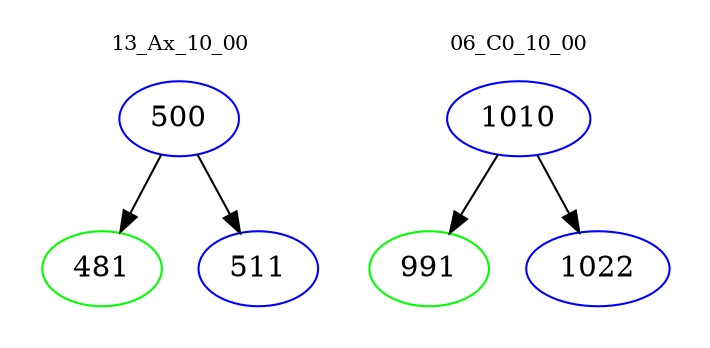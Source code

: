 digraph{
subgraph cluster_0 {
color = white
label = "13_Ax_10_00";
fontsize=10;
T0_500 [label="500", color="blue"]
T0_500 -> T0_481 [color="black"]
T0_481 [label="481", color="green"]
T0_500 -> T0_511 [color="black"]
T0_511 [label="511", color="blue"]
}
subgraph cluster_1 {
color = white
label = "06_C0_10_00";
fontsize=10;
T1_1010 [label="1010", color="blue"]
T1_1010 -> T1_991 [color="black"]
T1_991 [label="991", color="green"]
T1_1010 -> T1_1022 [color="black"]
T1_1022 [label="1022", color="blue"]
}
}
